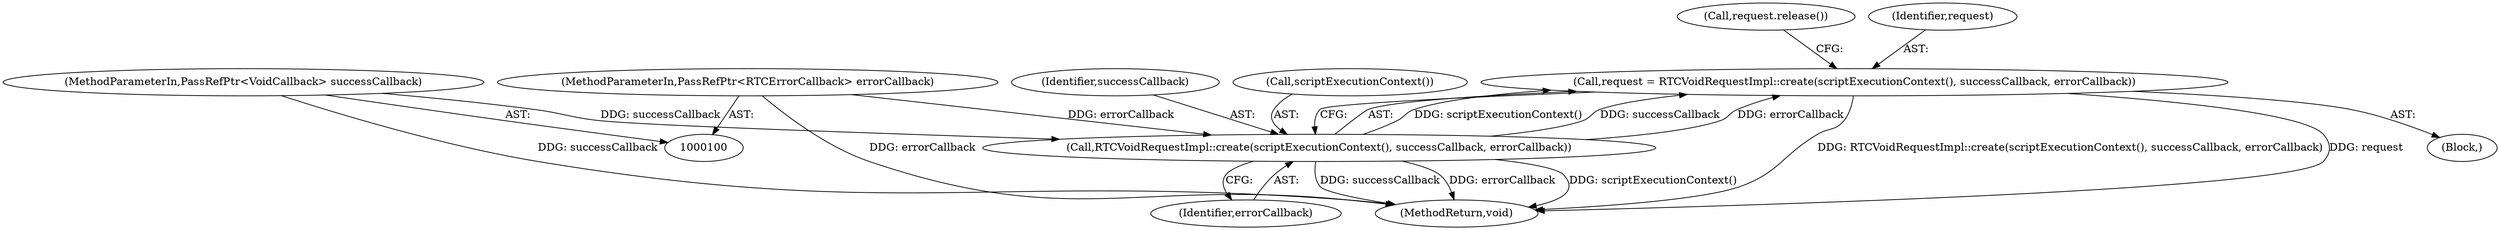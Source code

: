 digraph "1_Chrome_ab5e55ff333def909d025ac45da9ffa0d88a63f2_2@API" {
"1000132" [label="(Call,request = RTCVoidRequestImpl::create(scriptExecutionContext(), successCallback, errorCallback))"];
"1000134" [label="(Call,RTCVoidRequestImpl::create(scriptExecutionContext(), successCallback, errorCallback))"];
"1000102" [label="(MethodParameterIn,PassRefPtr<VoidCallback> successCallback)"];
"1000103" [label="(MethodParameterIn,PassRefPtr<RTCErrorCallback> errorCallback)"];
"1000137" [label="(Identifier,errorCallback)"];
"1000136" [label="(Identifier,successCallback)"];
"1000134" [label="(Call,RTCVoidRequestImpl::create(scriptExecutionContext(), successCallback, errorCallback))"];
"1000139" [label="(Call,request.release())"];
"1000103" [label="(MethodParameterIn,PassRefPtr<RTCErrorCallback> errorCallback)"];
"1000133" [label="(Identifier,request)"];
"1000102" [label="(MethodParameterIn,PassRefPtr<VoidCallback> successCallback)"];
"1000141" [label="(MethodReturn,void)"];
"1000132" [label="(Call,request = RTCVoidRequestImpl::create(scriptExecutionContext(), successCallback, errorCallback))"];
"1000135" [label="(Call,scriptExecutionContext())"];
"1000105" [label="(Block,)"];
"1000132" -> "1000105"  [label="AST: "];
"1000132" -> "1000134"  [label="CFG: "];
"1000133" -> "1000132"  [label="AST: "];
"1000134" -> "1000132"  [label="AST: "];
"1000139" -> "1000132"  [label="CFG: "];
"1000132" -> "1000141"  [label="DDG: RTCVoidRequestImpl::create(scriptExecutionContext(), successCallback, errorCallback)"];
"1000132" -> "1000141"  [label="DDG: request"];
"1000134" -> "1000132"  [label="DDG: scriptExecutionContext()"];
"1000134" -> "1000132"  [label="DDG: successCallback"];
"1000134" -> "1000132"  [label="DDG: errorCallback"];
"1000134" -> "1000137"  [label="CFG: "];
"1000135" -> "1000134"  [label="AST: "];
"1000136" -> "1000134"  [label="AST: "];
"1000137" -> "1000134"  [label="AST: "];
"1000134" -> "1000141"  [label="DDG: scriptExecutionContext()"];
"1000134" -> "1000141"  [label="DDG: successCallback"];
"1000134" -> "1000141"  [label="DDG: errorCallback"];
"1000102" -> "1000134"  [label="DDG: successCallback"];
"1000103" -> "1000134"  [label="DDG: errorCallback"];
"1000102" -> "1000100"  [label="AST: "];
"1000102" -> "1000141"  [label="DDG: successCallback"];
"1000103" -> "1000100"  [label="AST: "];
"1000103" -> "1000141"  [label="DDG: errorCallback"];
}

